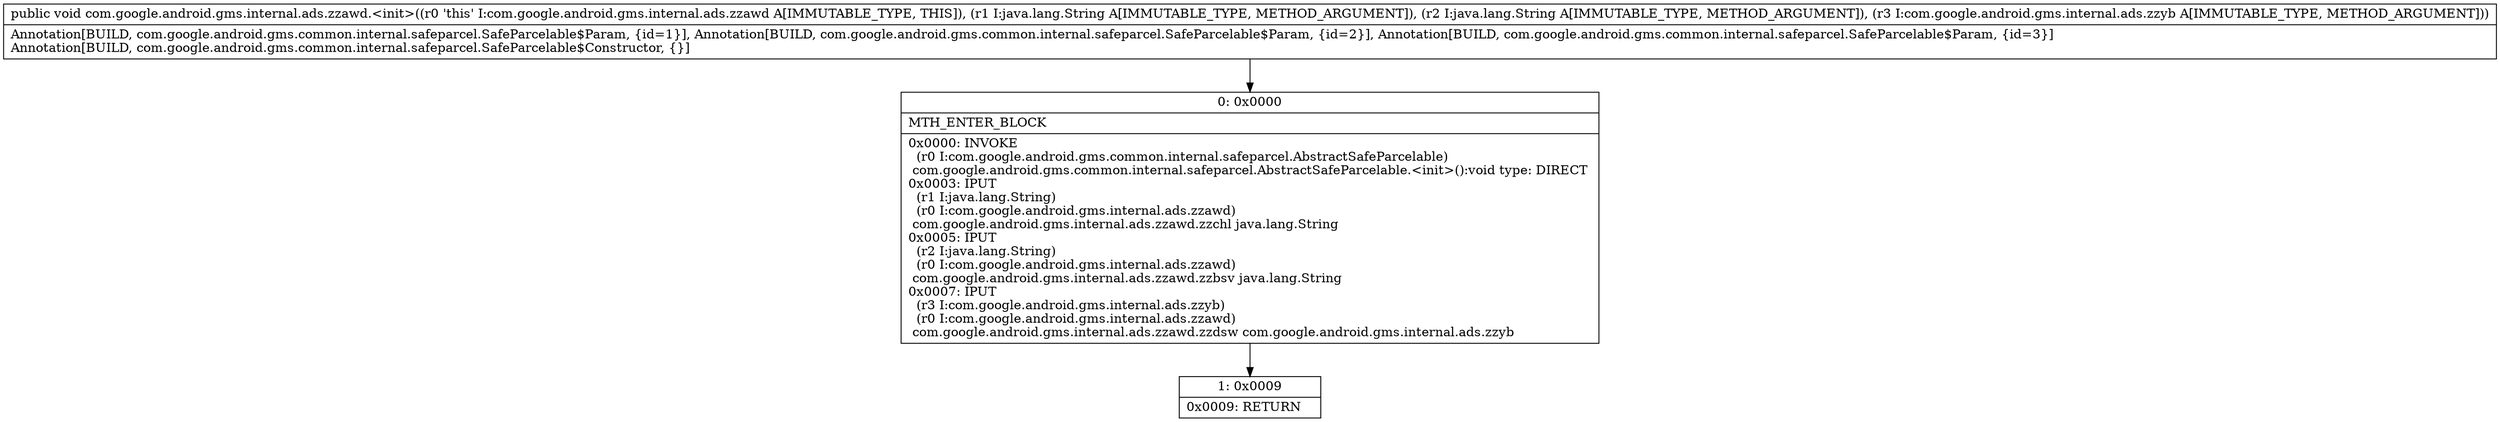 digraph "CFG forcom.google.android.gms.internal.ads.zzawd.\<init\>(Ljava\/lang\/String;Ljava\/lang\/String;Lcom\/google\/android\/gms\/internal\/ads\/zzyb;)V" {
Node_0 [shape=record,label="{0\:\ 0x0000|MTH_ENTER_BLOCK\l|0x0000: INVOKE  \l  (r0 I:com.google.android.gms.common.internal.safeparcel.AbstractSafeParcelable)\l com.google.android.gms.common.internal.safeparcel.AbstractSafeParcelable.\<init\>():void type: DIRECT \l0x0003: IPUT  \l  (r1 I:java.lang.String)\l  (r0 I:com.google.android.gms.internal.ads.zzawd)\l com.google.android.gms.internal.ads.zzawd.zzchl java.lang.String \l0x0005: IPUT  \l  (r2 I:java.lang.String)\l  (r0 I:com.google.android.gms.internal.ads.zzawd)\l com.google.android.gms.internal.ads.zzawd.zzbsv java.lang.String \l0x0007: IPUT  \l  (r3 I:com.google.android.gms.internal.ads.zzyb)\l  (r0 I:com.google.android.gms.internal.ads.zzawd)\l com.google.android.gms.internal.ads.zzawd.zzdsw com.google.android.gms.internal.ads.zzyb \l}"];
Node_1 [shape=record,label="{1\:\ 0x0009|0x0009: RETURN   \l}"];
MethodNode[shape=record,label="{public void com.google.android.gms.internal.ads.zzawd.\<init\>((r0 'this' I:com.google.android.gms.internal.ads.zzawd A[IMMUTABLE_TYPE, THIS]), (r1 I:java.lang.String A[IMMUTABLE_TYPE, METHOD_ARGUMENT]), (r2 I:java.lang.String A[IMMUTABLE_TYPE, METHOD_ARGUMENT]), (r3 I:com.google.android.gms.internal.ads.zzyb A[IMMUTABLE_TYPE, METHOD_ARGUMENT]))  | Annotation[BUILD, com.google.android.gms.common.internal.safeparcel.SafeParcelable$Param, \{id=1\}], Annotation[BUILD, com.google.android.gms.common.internal.safeparcel.SafeParcelable$Param, \{id=2\}], Annotation[BUILD, com.google.android.gms.common.internal.safeparcel.SafeParcelable$Param, \{id=3\}]\lAnnotation[BUILD, com.google.android.gms.common.internal.safeparcel.SafeParcelable$Constructor, \{\}]\l}"];
MethodNode -> Node_0;
Node_0 -> Node_1;
}

